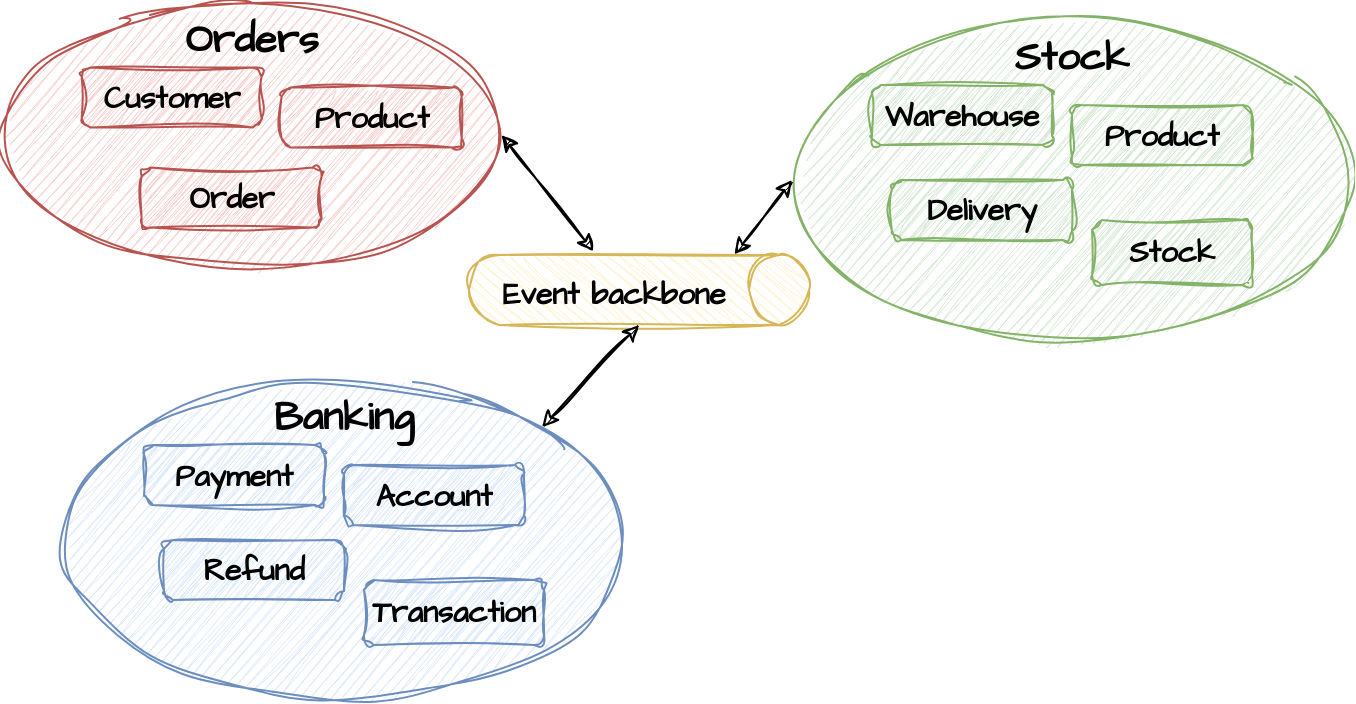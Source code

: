 <mxfile version="22.0.0" type="device">
  <diagram name="Page-1" id="E4UaS0eVGIxt8dGmTB8h">
    <mxGraphModel dx="1034" dy="605" grid="1" gridSize="10" guides="1" tooltips="1" connect="1" arrows="1" fold="1" page="1" pageScale="1" pageWidth="827" pageHeight="1169" math="0" shadow="0">
      <root>
        <mxCell id="0" />
        <mxCell id="1" parent="0" />
        <mxCell id="eIfYOZWohIlPhVHmIuS_-4" value="&lt;b&gt;Orders&lt;/b&gt;" style="ellipse;whiteSpace=wrap;html=1;sketch=1;hachureGap=4;jiggle=2;curveFitting=1;fontFamily=Architects Daughter;fontSource=https%3A%2F%2Ffonts.googleapis.com%2Fcss%3Ffamily%3DArchitects%2BDaughter;fontSize=20;verticalAlign=top;fillColor=#f8cecc;strokeColor=#b85450;" vertex="1" parent="1">
          <mxGeometry x="18.82" y="81.25" width="250" height="132.5" as="geometry" />
        </mxCell>
        <mxCell id="eIfYOZWohIlPhVHmIuS_-1" value="&lt;span style=&quot;font-size: 15px;&quot;&gt;Product&lt;/span&gt;" style="rounded=1;whiteSpace=wrap;html=1;sketch=1;hachureGap=4;jiggle=2;curveFitting=1;fontFamily=Architects Daughter;fontSource=https%3A%2F%2Ffonts.googleapis.com%2Fcss%3Ffamily%3DArchitects%2BDaughter;fontSize=15;fontStyle=1;fillColor=#f8cecc;strokeColor=#b85450;" vertex="1" parent="1">
          <mxGeometry x="158.82" y="123.75" width="90" height="30" as="geometry" />
        </mxCell>
        <mxCell id="eIfYOZWohIlPhVHmIuS_-2" value="&lt;span style=&quot;font-size: 15px;&quot;&gt;Order&lt;/span&gt;" style="rounded=1;whiteSpace=wrap;html=1;sketch=1;hachureGap=4;jiggle=2;curveFitting=1;fontFamily=Architects Daughter;fontSource=https%3A%2F%2Ffonts.googleapis.com%2Fcss%3Ffamily%3DArchitects%2BDaughter;fontSize=15;fontStyle=1;fillColor=#f8cecc;strokeColor=#b85450;" vertex="1" parent="1">
          <mxGeometry x="88.82" y="163.75" width="90" height="30" as="geometry" />
        </mxCell>
        <mxCell id="eIfYOZWohIlPhVHmIuS_-3" value="&lt;span style=&quot;font-size: 15px;&quot;&gt;Customer&lt;/span&gt;" style="rounded=1;whiteSpace=wrap;html=1;sketch=1;hachureGap=4;jiggle=2;curveFitting=1;fontFamily=Architects Daughter;fontSource=https%3A%2F%2Ffonts.googleapis.com%2Fcss%3Ffamily%3DArchitects%2BDaughter;fontSize=15;fontStyle=1;fillColor=#f8cecc;strokeColor=#b85450;" vertex="1" parent="1">
          <mxGeometry x="58.82" y="113.75" width="90" height="30" as="geometry" />
        </mxCell>
        <mxCell id="eIfYOZWohIlPhVHmIuS_-5" value="&lt;b&gt;Stock&lt;/b&gt;" style="ellipse;whiteSpace=wrap;html=1;sketch=1;hachureGap=4;jiggle=2;curveFitting=1;fontFamily=Architects Daughter;fontSource=https%3A%2F%2Ffonts.googleapis.com%2Fcss%3Ffamily%3DArchitects%2BDaughter;fontSize=20;verticalAlign=top;fillColor=#d5e8d4;strokeColor=#82b366;" vertex="1" parent="1">
          <mxGeometry x="414" y="90" width="280" height="160" as="geometry" />
        </mxCell>
        <mxCell id="eIfYOZWohIlPhVHmIuS_-6" value="&lt;span style=&quot;font-size: 15px;&quot;&gt;Product&lt;/span&gt;" style="rounded=1;whiteSpace=wrap;html=1;sketch=1;hachureGap=4;jiggle=2;curveFitting=1;fontFamily=Architects Daughter;fontSource=https%3A%2F%2Ffonts.googleapis.com%2Fcss%3Ffamily%3DArchitects%2BDaughter;fontSize=15;fontStyle=1;fillColor=#d5e8d4;strokeColor=#82b366;" vertex="1" parent="1">
          <mxGeometry x="554" y="132.5" width="90" height="30" as="geometry" />
        </mxCell>
        <mxCell id="eIfYOZWohIlPhVHmIuS_-7" value="&lt;span style=&quot;font-size: 15px;&quot;&gt;Delivery&lt;/span&gt;" style="rounded=1;whiteSpace=wrap;html=1;sketch=1;hachureGap=4;jiggle=2;curveFitting=1;fontFamily=Architects Daughter;fontSource=https%3A%2F%2Ffonts.googleapis.com%2Fcss%3Ffamily%3DArchitects%2BDaughter;fontSize=15;fontStyle=1;fillColor=#d5e8d4;strokeColor=#82b366;" vertex="1" parent="1">
          <mxGeometry x="464" y="170" width="90" height="30" as="geometry" />
        </mxCell>
        <mxCell id="eIfYOZWohIlPhVHmIuS_-8" value="&lt;span style=&quot;font-size: 15px;&quot;&gt;Warehouse&lt;/span&gt;" style="rounded=1;whiteSpace=wrap;html=1;sketch=1;hachureGap=4;jiggle=2;curveFitting=1;fontFamily=Architects Daughter;fontSource=https%3A%2F%2Ffonts.googleapis.com%2Fcss%3Ffamily%3DArchitects%2BDaughter;fontSize=15;fontStyle=1;fillColor=#d5e8d4;strokeColor=#82b366;" vertex="1" parent="1">
          <mxGeometry x="454" y="122.5" width="90" height="30" as="geometry" />
        </mxCell>
        <mxCell id="eIfYOZWohIlPhVHmIuS_-9" value="&lt;span style=&quot;font-size: 15px;&quot;&gt;Stock&lt;/span&gt;" style="rounded=1;whiteSpace=wrap;html=1;sketch=1;hachureGap=4;jiggle=2;curveFitting=1;fontFamily=Architects Daughter;fontSource=https%3A%2F%2Ffonts.googleapis.com%2Fcss%3Ffamily%3DArchitects%2BDaughter;fontSize=15;fontStyle=1;fillColor=#d5e8d4;strokeColor=#82b366;" vertex="1" parent="1">
          <mxGeometry x="564" y="190" width="80" height="32.5" as="geometry" />
        </mxCell>
        <mxCell id="eIfYOZWohIlPhVHmIuS_-10" value="&lt;b&gt;Banking&lt;/b&gt;" style="ellipse;whiteSpace=wrap;html=1;sketch=1;hachureGap=4;jiggle=2;curveFitting=1;fontFamily=Architects Daughter;fontSource=https%3A%2F%2Ffonts.googleapis.com%2Fcss%3Ffamily%3DArchitects%2BDaughter;fontSize=20;verticalAlign=top;fillColor=#dae8fc;strokeColor=#6c8ebf;" vertex="1" parent="1">
          <mxGeometry x="50" y="270" width="280" height="160" as="geometry" />
        </mxCell>
        <mxCell id="eIfYOZWohIlPhVHmIuS_-11" value="&lt;span style=&quot;font-size: 15px;&quot;&gt;Account&lt;/span&gt;" style="rounded=1;whiteSpace=wrap;html=1;sketch=1;hachureGap=4;jiggle=2;curveFitting=1;fontFamily=Architects Daughter;fontSource=https%3A%2F%2Ffonts.googleapis.com%2Fcss%3Ffamily%3DArchitects%2BDaughter;fontSize=15;fontStyle=1;fillColor=#dae8fc;strokeColor=#6c8ebf;" vertex="1" parent="1">
          <mxGeometry x="190" y="312.5" width="90" height="30" as="geometry" />
        </mxCell>
        <mxCell id="eIfYOZWohIlPhVHmIuS_-12" value="&lt;span style=&quot;font-size: 15px;&quot;&gt;Refund&lt;/span&gt;" style="rounded=1;whiteSpace=wrap;html=1;sketch=1;hachureGap=4;jiggle=2;curveFitting=1;fontFamily=Architects Daughter;fontSource=https%3A%2F%2Ffonts.googleapis.com%2Fcss%3Ffamily%3DArchitects%2BDaughter;fontSize=15;fontStyle=1;fillColor=#dae8fc;strokeColor=#6c8ebf;" vertex="1" parent="1">
          <mxGeometry x="100" y="350" width="90" height="30" as="geometry" />
        </mxCell>
        <mxCell id="eIfYOZWohIlPhVHmIuS_-13" value="&lt;span style=&quot;font-size: 15px;&quot;&gt;Payment&lt;/span&gt;" style="rounded=1;whiteSpace=wrap;html=1;sketch=1;hachureGap=4;jiggle=2;curveFitting=1;fontFamily=Architects Daughter;fontSource=https%3A%2F%2Ffonts.googleapis.com%2Fcss%3Ffamily%3DArchitects%2BDaughter;fontSize=15;fontStyle=1;fillColor=#dae8fc;strokeColor=#6c8ebf;" vertex="1" parent="1">
          <mxGeometry x="90" y="302.5" width="90" height="30" as="geometry" />
        </mxCell>
        <mxCell id="eIfYOZWohIlPhVHmIuS_-14" value="&lt;span style=&quot;font-size: 15px;&quot;&gt;Transaction&lt;/span&gt;" style="rounded=1;whiteSpace=wrap;html=1;sketch=1;hachureGap=4;jiggle=2;curveFitting=1;fontFamily=Architects Daughter;fontSource=https%3A%2F%2Ffonts.googleapis.com%2Fcss%3Ffamily%3DArchitects%2BDaughter;fontSize=15;fontStyle=1;fillColor=#dae8fc;strokeColor=#6c8ebf;" vertex="1" parent="1">
          <mxGeometry x="200" y="370" width="90" height="32.5" as="geometry" />
        </mxCell>
        <mxCell id="eIfYOZWohIlPhVHmIuS_-15" value="&lt;font style=&quot;font-size: 15px;&quot;&gt;Event backbone&lt;/font&gt;" style="shape=cylinder3;whiteSpace=wrap;html=1;boundedLbl=1;backgroundOutline=1;size=15;sketch=1;hachureGap=4;jiggle=2;curveFitting=1;fontFamily=Architects Daughter;fontSource=https%3A%2F%2Ffonts.googleapis.com%2Fcss%3Ffamily%3DArchitects%2BDaughter;fontSize=20;rotation=90;horizontal=0;fontStyle=1;fillColor=#fff2cc;strokeColor=#d6b656;" vertex="1" parent="1">
          <mxGeometry x="320" y="140" width="35" height="170" as="geometry" />
        </mxCell>
        <mxCell id="eIfYOZWohIlPhVHmIuS_-17" style="rounded=0;sketch=1;hachureGap=4;jiggle=2;curveFitting=1;orthogonalLoop=1;jettySize=auto;html=1;exitX=1;exitY=0;exitDx=0;exitDy=0;entryX=1;entryY=0.5;entryDx=0;entryDy=0;entryPerimeter=0;fontFamily=Architects Daughter;fontSource=https%3A%2F%2Ffonts.googleapis.com%2Fcss%3Ffamily%3DArchitects%2BDaughter;fontSize=16;startArrow=classic;startFill=1;" edge="1" parent="1" source="eIfYOZWohIlPhVHmIuS_-10" target="eIfYOZWohIlPhVHmIuS_-15">
          <mxGeometry relative="1" as="geometry" />
        </mxCell>
        <mxCell id="eIfYOZWohIlPhVHmIuS_-18" style="rounded=0;sketch=1;hachureGap=4;jiggle=2;curveFitting=1;orthogonalLoop=1;jettySize=auto;html=1;exitX=1;exitY=0.5;exitDx=0;exitDy=0;entryX=-0.054;entryY=0.634;entryDx=0;entryDy=0;entryPerimeter=0;fontFamily=Architects Daughter;fontSource=https%3A%2F%2Ffonts.googleapis.com%2Fcss%3Ffamily%3DArchitects%2BDaughter;fontSize=16;startArrow=classic;startFill=1;" edge="1" parent="1" source="eIfYOZWohIlPhVHmIuS_-4" target="eIfYOZWohIlPhVHmIuS_-15">
          <mxGeometry relative="1" as="geometry">
            <mxPoint x="290.0" y="210.935" as="targetPoint" />
          </mxGeometry>
        </mxCell>
        <mxCell id="eIfYOZWohIlPhVHmIuS_-19" style="rounded=0;sketch=1;hachureGap=4;jiggle=2;curveFitting=1;orthogonalLoop=1;jettySize=auto;html=1;exitX=0;exitY=0.5;exitDx=0;exitDy=0;entryX=-0.009;entryY=0.219;entryDx=0;entryDy=0;entryPerimeter=0;fontFamily=Architects Daughter;fontSource=https%3A%2F%2Ffonts.googleapis.com%2Fcss%3Ffamily%3DArchitects%2BDaughter;fontSize=16;startArrow=classic;startFill=1;" edge="1" parent="1" source="eIfYOZWohIlPhVHmIuS_-5" target="eIfYOZWohIlPhVHmIuS_-15">
          <mxGeometry relative="1" as="geometry" />
        </mxCell>
      </root>
    </mxGraphModel>
  </diagram>
</mxfile>
